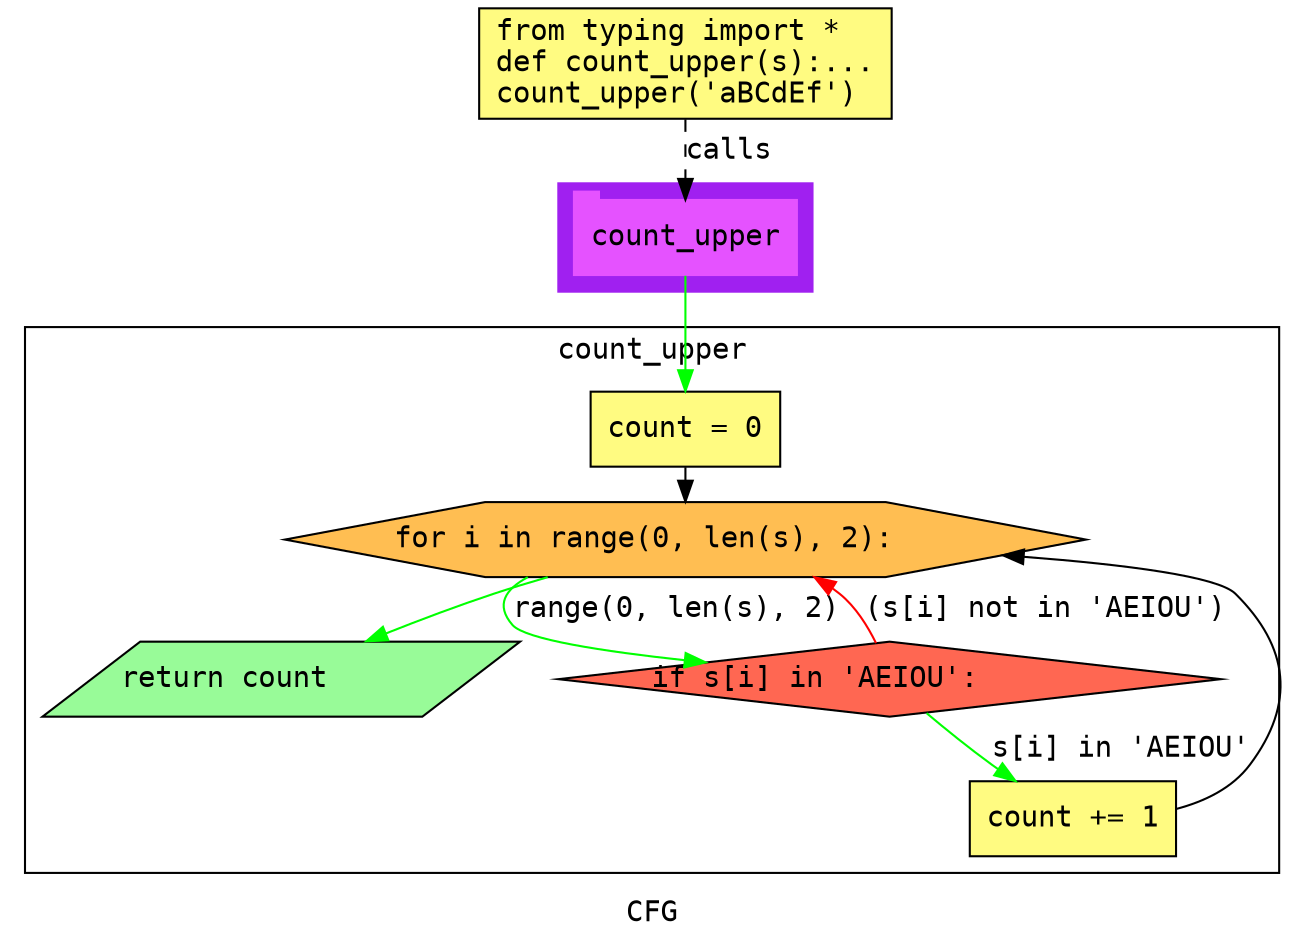 digraph cluster158CFG {
	graph [bb="0,0,610,446",
		compound=True,
		fontname="DejaVu Sans Mono",
		label=CFG,
		lheight=0.21,
		lp="305,11.5",
		lwidth=0.35,
		pack=False,
		rankdir=TB,
		ranksep=0.02
	];
	node [fontname="DejaVu Sans Mono",
		label="\N"
	];
	edge [fontname="DejaVu Sans Mono"];
	subgraph cluster_1 {
		graph [bb="256,310,378,362",
			color=purple,
			compound=true,
			fontname="DejaVu Sans Mono",
			label="",
			rankdir=TB,
			ranksep=0.02,
			shape=tab,
			style=filled
		];
		node [fontname="DejaVu Sans Mono"];
		edge [fontname="DejaVu Sans Mono"];
		13	[color="#E552FF",
			height=0.5,
			label=count_upper,
			linenum="[9]",
			pos="317,336",
			shape=tab,
			style=filled,
			width=1.4861];
	}
	subgraph cluster0count_upper {
		graph [bb="8,31,602,293",
			compound=True,
			fontname="DejaVu Sans Mono",
			label=count_upper,
			lheight=0.21,
			lp="305,281.5",
			lwidth=1.26,
			pack=False,
			rankdir=TB,
			ranksep=0.02
		];
		node [fontname="DejaVu Sans Mono"];
		edge [fontname="DejaVu Sans Mono"];
		subgraph cluster_4 {
			graph [color=purple,
				compound=true,
				fontname="DejaVu Sans Mono",
				label="",
				rankdir=TB,
				ranksep=0.02,
				shape=tab,
				style=filled
			];
			node [fontname="DejaVu Sans Mono"];
			edge [fontname="DejaVu Sans Mono"];
		}
		3	[fillcolor="#FFFB81",
			height=0.5,
			label="count = 0\l",
			linenum="[3]",
			pos="317,244",
			shape=rectangle,
			style="filled,solid",
			width=1.2639];
		4	[fillcolor="#FFBE52",
			height=0.5,
			label="for i in range(0, len(s), 2):\l",
			linenum="[4]",
			pos="317,191",
			shape=hexagon,
			style="filled,solid",
			width=5.3368];
		3 -> 4	[color=black,
			pos="e,317,209.25 317,225.73 317,223.66 317,221.5 317,219.32"];
		7	[fillcolor="#FF6752",
			height=0.5,
			label="if s[i] in 'AEIOU':\l",
			linenum="[5]",
			pos="415,124",
			shape=diamond,
			style="filled,solid",
			width=4.4171];
		4 -> 7	[color=green,
			label="range(0, len(s), 2)",
			lp="308.5,157.5",
			pos="e,325.27,131.87 236.52,172.82 226.09,167.1 221.58,159.64 230,150 236.19,142.91 274.86,137.11 315.26,132.88"];
		8	[fillcolor="#98fb98",
			height=0.5,
			label="return count\l",
			linenum="[7]",
			pos="127,124",
			shape=parallelogram,
			style="filled,solid",
			width=3.0706];
		4 -> 8	[color=green,
			pos="e,163.57,142.05 246.65,172.96 237.95,170.48 229.23,167.81 221,165 205.01,159.55 187.91,152.62 172.74,146.06"];
		7 -> 4	[color=red,
			label="(s[i] not in 'AEIOU')",
			lp="490,157.5",
			pos="e,378.96,172.93 408.48,141.31 404.51,149.43 398.69,158.8 391,165 389.96,165.84 388.89,166.65 387.8,167.43"];
		9	[fillcolor="#FFFB81",
			height=0.5,
			label="count += 1\l",
			linenum="[6]",
			pos="503,57",
			shape=rectangle,
			style="filled,solid",
			width=1.375];
		7 -> 9	[color=green,
			label="s[i] in 'AEIOU'",
			lp="526,90.5",
			pos="e,475.46,75.094 432.76,107.68 441.9,100.01 453.33,90.735 464,83 465.03,82.256 466.07,81.51 467.13,80.763"];
		9 -> 4	[color=black,
			pos="e,469.36,183.47 552.52,61.684 566.16,65.254 579.52,71.669 588,83 609.91,112.29 606.99,139.26 581,165 572.64,173.28 528.89,178.93 \
479.34,182.73"];
	}
	1	[fillcolor="#FFFB81",
		height=0.73611,
		label="from typing import *\ldef count_upper(s):...\lcount_upper('aBCdEf')\l",
		linenum="[1]",
		pos="317,419.5",
		shape=rectangle,
		style="filled,solid",
		width=2.75];
	1 -> 13	[label=calls,
		lp="338,377.5",
		pos="e,317,354.13 317,392.71 317,383.66 317,373.47 317,364.3",
		style=dashed];
	13 -> 3	[color=green,
		pos="e,317,262.3 317,317.65 317,304.82 317,287.11 317,272.38"];
}
